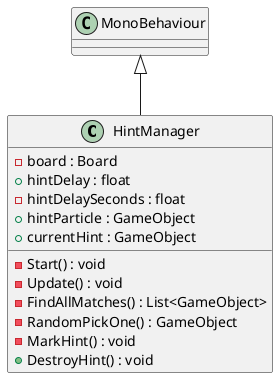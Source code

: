 @startuml
class HintManager {
    - board : Board
    + hintDelay : float
    - hintDelaySeconds : float
    + hintParticle : GameObject
    + currentHint : GameObject
    - Start() : void
    - Update() : void
    - FindAllMatches() : List<GameObject>
    - RandomPickOne() : GameObject
    - MarkHint() : void
    + DestroyHint() : void
}
MonoBehaviour <|-- HintManager
@enduml
